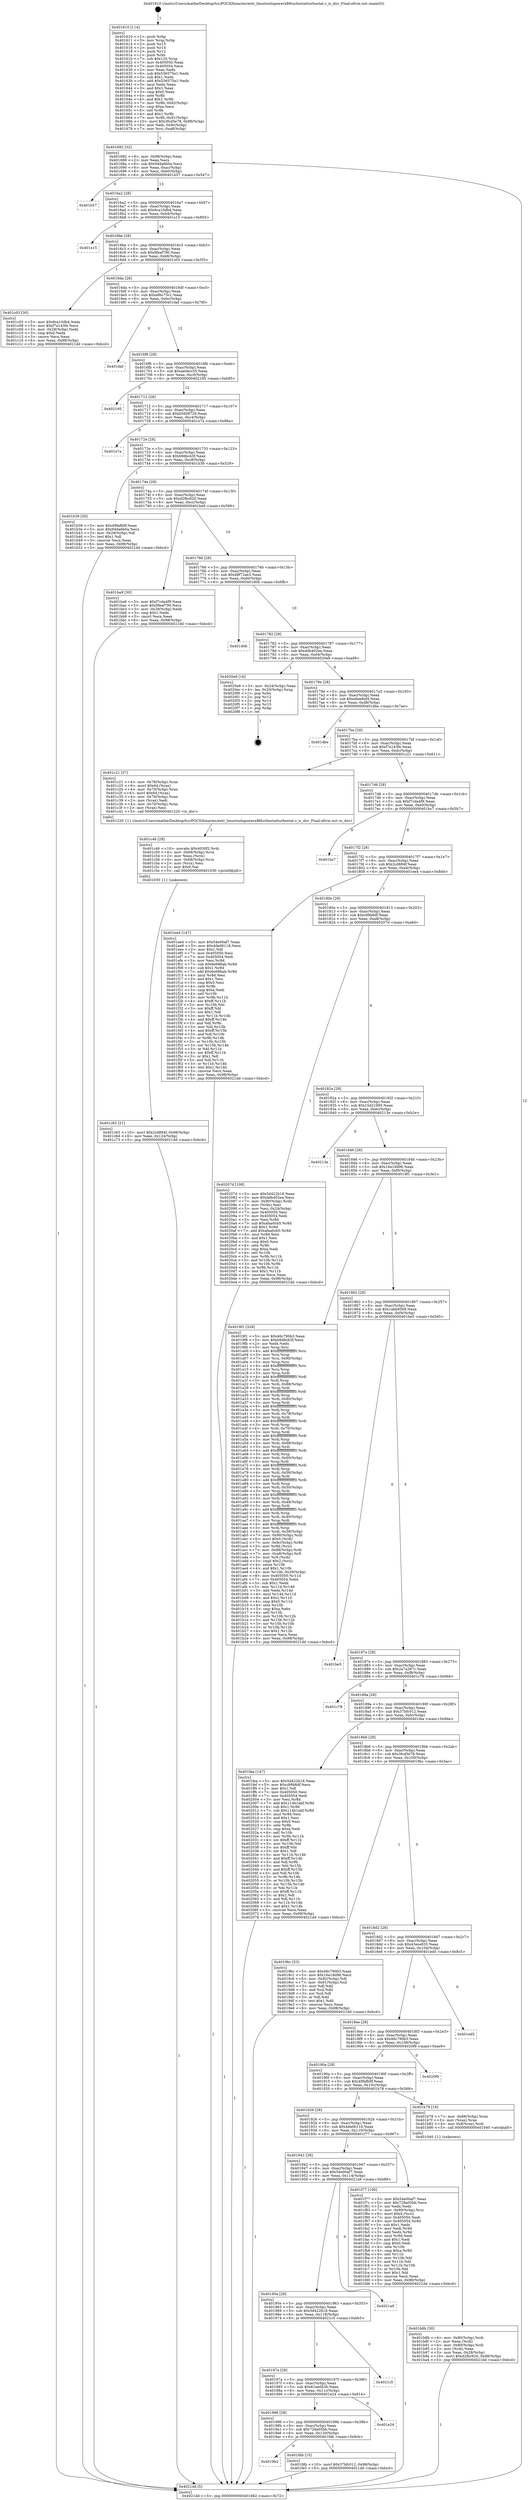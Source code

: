 digraph "0x401610" {
  label = "0x401610 (/mnt/c/Users/mathe/Desktop/tcc/POCII/binaries/extr_linuxtoolspowerx86turbostatturbostat.c_is_dnv_Final-ollvm.out::main(0))"
  labelloc = "t"
  node[shape=record]

  Entry [label="",width=0.3,height=0.3,shape=circle,fillcolor=black,style=filled]
  "0x401682" [label="{
     0x401682 [32]\l
     | [instrs]\l
     &nbsp;&nbsp;0x401682 \<+6\>: mov -0x98(%rbp),%eax\l
     &nbsp;&nbsp;0x401688 \<+2\>: mov %eax,%ecx\l
     &nbsp;&nbsp;0x40168a \<+6\>: sub $0x94da6b0a,%ecx\l
     &nbsp;&nbsp;0x401690 \<+6\>: mov %eax,-0xac(%rbp)\l
     &nbsp;&nbsp;0x401696 \<+6\>: mov %ecx,-0xb0(%rbp)\l
     &nbsp;&nbsp;0x40169c \<+6\>: je 0000000000401b57 \<main+0x547\>\l
  }"]
  "0x401b57" [label="{
     0x401b57\l
  }", style=dashed]
  "0x4016a2" [label="{
     0x4016a2 [28]\l
     | [instrs]\l
     &nbsp;&nbsp;0x4016a2 \<+5\>: jmp 00000000004016a7 \<main+0x97\>\l
     &nbsp;&nbsp;0x4016a7 \<+6\>: mov -0xac(%rbp),%eax\l
     &nbsp;&nbsp;0x4016ad \<+5\>: sub $0x9ca10db4,%eax\l
     &nbsp;&nbsp;0x4016b2 \<+6\>: mov %eax,-0xb4(%rbp)\l
     &nbsp;&nbsp;0x4016b8 \<+6\>: je 0000000000401e15 \<main+0x805\>\l
  }"]
  Exit [label="",width=0.3,height=0.3,shape=circle,fillcolor=black,style=filled,peripheries=2]
  "0x401e15" [label="{
     0x401e15\l
  }", style=dashed]
  "0x4016be" [label="{
     0x4016be [28]\l
     | [instrs]\l
     &nbsp;&nbsp;0x4016be \<+5\>: jmp 00000000004016c3 \<main+0xb3\>\l
     &nbsp;&nbsp;0x4016c3 \<+6\>: mov -0xac(%rbp),%eax\l
     &nbsp;&nbsp;0x4016c9 \<+5\>: sub $0x9feaf790,%eax\l
     &nbsp;&nbsp;0x4016ce \<+6\>: mov %eax,-0xb8(%rbp)\l
     &nbsp;&nbsp;0x4016d4 \<+6\>: je 0000000000401c03 \<main+0x5f3\>\l
  }"]
  "0x4019b2" [label="{
     0x4019b2\l
  }", style=dashed]
  "0x401c03" [label="{
     0x401c03 [30]\l
     | [instrs]\l
     &nbsp;&nbsp;0x401c03 \<+5\>: mov $0x9ca10db4,%eax\l
     &nbsp;&nbsp;0x401c08 \<+5\>: mov $0xf7a143fe,%ecx\l
     &nbsp;&nbsp;0x401c0d \<+3\>: mov -0x28(%rbp),%edx\l
     &nbsp;&nbsp;0x401c10 \<+3\>: cmp $0x0,%edx\l
     &nbsp;&nbsp;0x401c13 \<+3\>: cmove %ecx,%eax\l
     &nbsp;&nbsp;0x401c16 \<+6\>: mov %eax,-0x98(%rbp)\l
     &nbsp;&nbsp;0x401c1c \<+5\>: jmp 00000000004021dd \<main+0xbcd\>\l
  }"]
  "0x4016da" [label="{
     0x4016da [28]\l
     | [instrs]\l
     &nbsp;&nbsp;0x4016da \<+5\>: jmp 00000000004016df \<main+0xcf\>\l
     &nbsp;&nbsp;0x4016df \<+6\>: mov -0xac(%rbp),%eax\l
     &nbsp;&nbsp;0x4016e5 \<+5\>: sub $0xa9bc75c1,%eax\l
     &nbsp;&nbsp;0x4016ea \<+6\>: mov %eax,-0xbc(%rbp)\l
     &nbsp;&nbsp;0x4016f0 \<+6\>: je 0000000000401daf \<main+0x79f\>\l
  }"]
  "0x401fdb" [label="{
     0x401fdb [15]\l
     | [instrs]\l
     &nbsp;&nbsp;0x401fdb \<+10\>: movl $0x37bfc012,-0x98(%rbp)\l
     &nbsp;&nbsp;0x401fe5 \<+5\>: jmp 00000000004021dd \<main+0xbcd\>\l
  }"]
  "0x401daf" [label="{
     0x401daf\l
  }", style=dashed]
  "0x4016f6" [label="{
     0x4016f6 [28]\l
     | [instrs]\l
     &nbsp;&nbsp;0x4016f6 \<+5\>: jmp 00000000004016fb \<main+0xeb\>\l
     &nbsp;&nbsp;0x4016fb \<+6\>: mov -0xac(%rbp),%eax\l
     &nbsp;&nbsp;0x401701 \<+5\>: sub $0xae0ecc55,%eax\l
     &nbsp;&nbsp;0x401706 \<+6\>: mov %eax,-0xc0(%rbp)\l
     &nbsp;&nbsp;0x40170c \<+6\>: je 0000000000402195 \<main+0xb85\>\l
  }"]
  "0x401996" [label="{
     0x401996 [28]\l
     | [instrs]\l
     &nbsp;&nbsp;0x401996 \<+5\>: jmp 000000000040199b \<main+0x38b\>\l
     &nbsp;&nbsp;0x40199b \<+6\>: mov -0xac(%rbp),%eax\l
     &nbsp;&nbsp;0x4019a1 \<+5\>: sub $0x728a05bb,%eax\l
     &nbsp;&nbsp;0x4019a6 \<+6\>: mov %eax,-0x120(%rbp)\l
     &nbsp;&nbsp;0x4019ac \<+6\>: je 0000000000401fdb \<main+0x9cb\>\l
  }"]
  "0x402195" [label="{
     0x402195\l
  }", style=dashed]
  "0x401712" [label="{
     0x401712 [28]\l
     | [instrs]\l
     &nbsp;&nbsp;0x401712 \<+5\>: jmp 0000000000401717 \<main+0x107\>\l
     &nbsp;&nbsp;0x401717 \<+6\>: mov -0xac(%rbp),%eax\l
     &nbsp;&nbsp;0x40171d \<+5\>: sub $0xb5d08729,%eax\l
     &nbsp;&nbsp;0x401722 \<+6\>: mov %eax,-0xc4(%rbp)\l
     &nbsp;&nbsp;0x401728 \<+6\>: je 0000000000401e7a \<main+0x86a\>\l
  }"]
  "0x401e24" [label="{
     0x401e24\l
  }", style=dashed]
  "0x401e7a" [label="{
     0x401e7a\l
  }", style=dashed]
  "0x40172e" [label="{
     0x40172e [28]\l
     | [instrs]\l
     &nbsp;&nbsp;0x40172e \<+5\>: jmp 0000000000401733 \<main+0x123\>\l
     &nbsp;&nbsp;0x401733 \<+6\>: mov -0xac(%rbp),%eax\l
     &nbsp;&nbsp;0x401739 \<+5\>: sub $0xb9dbcb3f,%eax\l
     &nbsp;&nbsp;0x40173e \<+6\>: mov %eax,-0xc8(%rbp)\l
     &nbsp;&nbsp;0x401744 \<+6\>: je 0000000000401b39 \<main+0x529\>\l
  }"]
  "0x40197a" [label="{
     0x40197a [28]\l
     | [instrs]\l
     &nbsp;&nbsp;0x40197a \<+5\>: jmp 000000000040197f \<main+0x36f\>\l
     &nbsp;&nbsp;0x40197f \<+6\>: mov -0xac(%rbp),%eax\l
     &nbsp;&nbsp;0x401985 \<+5\>: sub $0x61ea0b3b,%eax\l
     &nbsp;&nbsp;0x40198a \<+6\>: mov %eax,-0x11c(%rbp)\l
     &nbsp;&nbsp;0x401990 \<+6\>: je 0000000000401e24 \<main+0x814\>\l
  }"]
  "0x401b39" [label="{
     0x401b39 [30]\l
     | [instrs]\l
     &nbsp;&nbsp;0x401b39 \<+5\>: mov $0x49fafb9f,%eax\l
     &nbsp;&nbsp;0x401b3e \<+5\>: mov $0x94da6b0a,%ecx\l
     &nbsp;&nbsp;0x401b43 \<+3\>: mov -0x29(%rbp),%dl\l
     &nbsp;&nbsp;0x401b46 \<+3\>: test $0x1,%dl\l
     &nbsp;&nbsp;0x401b49 \<+3\>: cmovne %ecx,%eax\l
     &nbsp;&nbsp;0x401b4c \<+6\>: mov %eax,-0x98(%rbp)\l
     &nbsp;&nbsp;0x401b52 \<+5\>: jmp 00000000004021dd \<main+0xbcd\>\l
  }"]
  "0x40174a" [label="{
     0x40174a [28]\l
     | [instrs]\l
     &nbsp;&nbsp;0x40174a \<+5\>: jmp 000000000040174f \<main+0x13f\>\l
     &nbsp;&nbsp;0x40174f \<+6\>: mov -0xac(%rbp),%eax\l
     &nbsp;&nbsp;0x401755 \<+5\>: sub $0xd2fbc620,%eax\l
     &nbsp;&nbsp;0x40175a \<+6\>: mov %eax,-0xcc(%rbp)\l
     &nbsp;&nbsp;0x401760 \<+6\>: je 0000000000401ba9 \<main+0x599\>\l
  }"]
  "0x4021c5" [label="{
     0x4021c5\l
  }", style=dashed]
  "0x401ba9" [label="{
     0x401ba9 [30]\l
     | [instrs]\l
     &nbsp;&nbsp;0x401ba9 \<+5\>: mov $0xf7cda4f9,%eax\l
     &nbsp;&nbsp;0x401bae \<+5\>: mov $0x9feaf790,%ecx\l
     &nbsp;&nbsp;0x401bb3 \<+3\>: mov -0x28(%rbp),%edx\l
     &nbsp;&nbsp;0x401bb6 \<+3\>: cmp $0x1,%edx\l
     &nbsp;&nbsp;0x401bb9 \<+3\>: cmovl %ecx,%eax\l
     &nbsp;&nbsp;0x401bbc \<+6\>: mov %eax,-0x98(%rbp)\l
     &nbsp;&nbsp;0x401bc2 \<+5\>: jmp 00000000004021dd \<main+0xbcd\>\l
  }"]
  "0x401766" [label="{
     0x401766 [28]\l
     | [instrs]\l
     &nbsp;&nbsp;0x401766 \<+5\>: jmp 000000000040176b \<main+0x15b\>\l
     &nbsp;&nbsp;0x40176b \<+6\>: mov -0xac(%rbp),%eax\l
     &nbsp;&nbsp;0x401771 \<+5\>: sub $0xd8f72ae3,%eax\l
     &nbsp;&nbsp;0x401776 \<+6\>: mov %eax,-0xd0(%rbp)\l
     &nbsp;&nbsp;0x40177c \<+6\>: je 0000000000401d0b \<main+0x6fb\>\l
  }"]
  "0x40195e" [label="{
     0x40195e [28]\l
     | [instrs]\l
     &nbsp;&nbsp;0x40195e \<+5\>: jmp 0000000000401963 \<main+0x353\>\l
     &nbsp;&nbsp;0x401963 \<+6\>: mov -0xac(%rbp),%eax\l
     &nbsp;&nbsp;0x401969 \<+5\>: sub $0x5d422b18,%eax\l
     &nbsp;&nbsp;0x40196e \<+6\>: mov %eax,-0x118(%rbp)\l
     &nbsp;&nbsp;0x401974 \<+6\>: je 00000000004021c5 \<main+0xbb5\>\l
  }"]
  "0x401d0b" [label="{
     0x401d0b\l
  }", style=dashed]
  "0x401782" [label="{
     0x401782 [28]\l
     | [instrs]\l
     &nbsp;&nbsp;0x401782 \<+5\>: jmp 0000000000401787 \<main+0x177\>\l
     &nbsp;&nbsp;0x401787 \<+6\>: mov -0xac(%rbp),%eax\l
     &nbsp;&nbsp;0x40178d \<+5\>: sub $0xddb402ea,%eax\l
     &nbsp;&nbsp;0x401792 \<+6\>: mov %eax,-0xd4(%rbp)\l
     &nbsp;&nbsp;0x401798 \<+6\>: je 00000000004020e9 \<main+0xad9\>\l
  }"]
  "0x4021a9" [label="{
     0x4021a9\l
  }", style=dashed]
  "0x4020e9" [label="{
     0x4020e9 [16]\l
     | [instrs]\l
     &nbsp;&nbsp;0x4020e9 \<+3\>: mov -0x24(%rbp),%eax\l
     &nbsp;&nbsp;0x4020ec \<+4\>: lea -0x20(%rbp),%rsp\l
     &nbsp;&nbsp;0x4020f0 \<+1\>: pop %rbx\l
     &nbsp;&nbsp;0x4020f1 \<+2\>: pop %r12\l
     &nbsp;&nbsp;0x4020f3 \<+2\>: pop %r14\l
     &nbsp;&nbsp;0x4020f5 \<+2\>: pop %r15\l
     &nbsp;&nbsp;0x4020f7 \<+1\>: pop %rbp\l
     &nbsp;&nbsp;0x4020f8 \<+1\>: ret\l
  }"]
  "0x40179e" [label="{
     0x40179e [28]\l
     | [instrs]\l
     &nbsp;&nbsp;0x40179e \<+5\>: jmp 00000000004017a3 \<main+0x193\>\l
     &nbsp;&nbsp;0x4017a3 \<+6\>: mov -0xac(%rbp),%eax\l
     &nbsp;&nbsp;0x4017a9 \<+5\>: sub $0xe6ee8af4,%eax\l
     &nbsp;&nbsp;0x4017ae \<+6\>: mov %eax,-0xd8(%rbp)\l
     &nbsp;&nbsp;0x4017b4 \<+6\>: je 0000000000401dbe \<main+0x7ae\>\l
  }"]
  "0x401942" [label="{
     0x401942 [28]\l
     | [instrs]\l
     &nbsp;&nbsp;0x401942 \<+5\>: jmp 0000000000401947 \<main+0x337\>\l
     &nbsp;&nbsp;0x401947 \<+6\>: mov -0xac(%rbp),%eax\l
     &nbsp;&nbsp;0x40194d \<+5\>: sub $0x54e00af7,%eax\l
     &nbsp;&nbsp;0x401952 \<+6\>: mov %eax,-0x114(%rbp)\l
     &nbsp;&nbsp;0x401958 \<+6\>: je 00000000004021a9 \<main+0xb99\>\l
  }"]
  "0x401dbe" [label="{
     0x401dbe\l
  }", style=dashed]
  "0x4017ba" [label="{
     0x4017ba [28]\l
     | [instrs]\l
     &nbsp;&nbsp;0x4017ba \<+5\>: jmp 00000000004017bf \<main+0x1af\>\l
     &nbsp;&nbsp;0x4017bf \<+6\>: mov -0xac(%rbp),%eax\l
     &nbsp;&nbsp;0x4017c5 \<+5\>: sub $0xf7a143fe,%eax\l
     &nbsp;&nbsp;0x4017ca \<+6\>: mov %eax,-0xdc(%rbp)\l
     &nbsp;&nbsp;0x4017d0 \<+6\>: je 0000000000401c21 \<main+0x611\>\l
  }"]
  "0x401f77" [label="{
     0x401f77 [100]\l
     | [instrs]\l
     &nbsp;&nbsp;0x401f77 \<+5\>: mov $0x54e00af7,%eax\l
     &nbsp;&nbsp;0x401f7c \<+5\>: mov $0x728a05bb,%ecx\l
     &nbsp;&nbsp;0x401f81 \<+2\>: xor %edx,%edx\l
     &nbsp;&nbsp;0x401f83 \<+7\>: mov -0x90(%rbp),%rsi\l
     &nbsp;&nbsp;0x401f8a \<+6\>: movl $0x0,(%rsi)\l
     &nbsp;&nbsp;0x401f90 \<+7\>: mov 0x405050,%edi\l
     &nbsp;&nbsp;0x401f97 \<+8\>: mov 0x405054,%r8d\l
     &nbsp;&nbsp;0x401f9f \<+3\>: sub $0x1,%edx\l
     &nbsp;&nbsp;0x401fa2 \<+3\>: mov %edi,%r9d\l
     &nbsp;&nbsp;0x401fa5 \<+3\>: add %edx,%r9d\l
     &nbsp;&nbsp;0x401fa8 \<+4\>: imul %r9d,%edi\l
     &nbsp;&nbsp;0x401fac \<+3\>: and $0x1,%edi\l
     &nbsp;&nbsp;0x401faf \<+3\>: cmp $0x0,%edi\l
     &nbsp;&nbsp;0x401fb2 \<+4\>: sete %r10b\l
     &nbsp;&nbsp;0x401fb6 \<+4\>: cmp $0xa,%r8d\l
     &nbsp;&nbsp;0x401fba \<+4\>: setl %r11b\l
     &nbsp;&nbsp;0x401fbe \<+3\>: mov %r10b,%bl\l
     &nbsp;&nbsp;0x401fc1 \<+3\>: and %r11b,%bl\l
     &nbsp;&nbsp;0x401fc4 \<+3\>: xor %r11b,%r10b\l
     &nbsp;&nbsp;0x401fc7 \<+3\>: or %r10b,%bl\l
     &nbsp;&nbsp;0x401fca \<+3\>: test $0x1,%bl\l
     &nbsp;&nbsp;0x401fcd \<+3\>: cmovne %ecx,%eax\l
     &nbsp;&nbsp;0x401fd0 \<+6\>: mov %eax,-0x98(%rbp)\l
     &nbsp;&nbsp;0x401fd6 \<+5\>: jmp 00000000004021dd \<main+0xbcd\>\l
  }"]
  "0x401c21" [label="{
     0x401c21 [37]\l
     | [instrs]\l
     &nbsp;&nbsp;0x401c21 \<+4\>: mov -0x78(%rbp),%rax\l
     &nbsp;&nbsp;0x401c25 \<+6\>: movl $0x64,(%rax)\l
     &nbsp;&nbsp;0x401c2b \<+4\>: mov -0x70(%rbp),%rax\l
     &nbsp;&nbsp;0x401c2f \<+6\>: movl $0x64,(%rax)\l
     &nbsp;&nbsp;0x401c35 \<+4\>: mov -0x78(%rbp),%rax\l
     &nbsp;&nbsp;0x401c39 \<+2\>: mov (%rax),%edi\l
     &nbsp;&nbsp;0x401c3b \<+4\>: mov -0x70(%rbp),%rax\l
     &nbsp;&nbsp;0x401c3f \<+2\>: mov (%rax),%esi\l
     &nbsp;&nbsp;0x401c41 \<+5\>: call 0000000000401220 \<is_dnv\>\l
     | [calls]\l
     &nbsp;&nbsp;0x401220 \{1\} (/mnt/c/Users/mathe/Desktop/tcc/POCII/binaries/extr_linuxtoolspowerx86turbostatturbostat.c_is_dnv_Final-ollvm.out::is_dnv)\l
  }"]
  "0x4017d6" [label="{
     0x4017d6 [28]\l
     | [instrs]\l
     &nbsp;&nbsp;0x4017d6 \<+5\>: jmp 00000000004017db \<main+0x1cb\>\l
     &nbsp;&nbsp;0x4017db \<+6\>: mov -0xac(%rbp),%eax\l
     &nbsp;&nbsp;0x4017e1 \<+5\>: sub $0xf7cda4f9,%eax\l
     &nbsp;&nbsp;0x4017e6 \<+6\>: mov %eax,-0xe0(%rbp)\l
     &nbsp;&nbsp;0x4017ec \<+6\>: je 0000000000401bc7 \<main+0x5b7\>\l
  }"]
  "0x401c63" [label="{
     0x401c63 [21]\l
     | [instrs]\l
     &nbsp;&nbsp;0x401c63 \<+10\>: movl $0x2cd884f,-0x98(%rbp)\l
     &nbsp;&nbsp;0x401c6d \<+6\>: mov %eax,-0x124(%rbp)\l
     &nbsp;&nbsp;0x401c73 \<+5\>: jmp 00000000004021dd \<main+0xbcd\>\l
  }"]
  "0x401bc7" [label="{
     0x401bc7\l
  }", style=dashed]
  "0x4017f2" [label="{
     0x4017f2 [28]\l
     | [instrs]\l
     &nbsp;&nbsp;0x4017f2 \<+5\>: jmp 00000000004017f7 \<main+0x1e7\>\l
     &nbsp;&nbsp;0x4017f7 \<+6\>: mov -0xac(%rbp),%eax\l
     &nbsp;&nbsp;0x4017fd \<+5\>: sub $0x2cd884f,%eax\l
     &nbsp;&nbsp;0x401802 \<+6\>: mov %eax,-0xe4(%rbp)\l
     &nbsp;&nbsp;0x401808 \<+6\>: je 0000000000401ee4 \<main+0x8d4\>\l
  }"]
  "0x401c46" [label="{
     0x401c46 [29]\l
     | [instrs]\l
     &nbsp;&nbsp;0x401c46 \<+10\>: movabs $0x4030f2,%rdi\l
     &nbsp;&nbsp;0x401c50 \<+4\>: mov -0x68(%rbp),%rcx\l
     &nbsp;&nbsp;0x401c54 \<+2\>: mov %eax,(%rcx)\l
     &nbsp;&nbsp;0x401c56 \<+4\>: mov -0x68(%rbp),%rcx\l
     &nbsp;&nbsp;0x401c5a \<+2\>: mov (%rcx),%esi\l
     &nbsp;&nbsp;0x401c5c \<+2\>: mov $0x0,%al\l
     &nbsp;&nbsp;0x401c5e \<+5\>: call 0000000000401030 \<printf@plt\>\l
     | [calls]\l
     &nbsp;&nbsp;0x401030 \{1\} (unknown)\l
  }"]
  "0x401ee4" [label="{
     0x401ee4 [147]\l
     | [instrs]\l
     &nbsp;&nbsp;0x401ee4 \<+5\>: mov $0x54e00af7,%eax\l
     &nbsp;&nbsp;0x401ee9 \<+5\>: mov $0x4da06118,%ecx\l
     &nbsp;&nbsp;0x401eee \<+2\>: mov $0x1,%dl\l
     &nbsp;&nbsp;0x401ef0 \<+7\>: mov 0x405050,%esi\l
     &nbsp;&nbsp;0x401ef7 \<+7\>: mov 0x405054,%edi\l
     &nbsp;&nbsp;0x401efe \<+3\>: mov %esi,%r8d\l
     &nbsp;&nbsp;0x401f01 \<+7\>: sub $0x6e686ab,%r8d\l
     &nbsp;&nbsp;0x401f08 \<+4\>: sub $0x1,%r8d\l
     &nbsp;&nbsp;0x401f0c \<+7\>: add $0x6e686ab,%r8d\l
     &nbsp;&nbsp;0x401f13 \<+4\>: imul %r8d,%esi\l
     &nbsp;&nbsp;0x401f17 \<+3\>: and $0x1,%esi\l
     &nbsp;&nbsp;0x401f1a \<+3\>: cmp $0x0,%esi\l
     &nbsp;&nbsp;0x401f1d \<+4\>: sete %r9b\l
     &nbsp;&nbsp;0x401f21 \<+3\>: cmp $0xa,%edi\l
     &nbsp;&nbsp;0x401f24 \<+4\>: setl %r10b\l
     &nbsp;&nbsp;0x401f28 \<+3\>: mov %r9b,%r11b\l
     &nbsp;&nbsp;0x401f2b \<+4\>: xor $0xff,%r11b\l
     &nbsp;&nbsp;0x401f2f \<+3\>: mov %r10b,%bl\l
     &nbsp;&nbsp;0x401f32 \<+3\>: xor $0xff,%bl\l
     &nbsp;&nbsp;0x401f35 \<+3\>: xor $0x1,%dl\l
     &nbsp;&nbsp;0x401f38 \<+3\>: mov %r11b,%r14b\l
     &nbsp;&nbsp;0x401f3b \<+4\>: and $0xff,%r14b\l
     &nbsp;&nbsp;0x401f3f \<+3\>: and %dl,%r9b\l
     &nbsp;&nbsp;0x401f42 \<+3\>: mov %bl,%r15b\l
     &nbsp;&nbsp;0x401f45 \<+4\>: and $0xff,%r15b\l
     &nbsp;&nbsp;0x401f49 \<+3\>: and %dl,%r10b\l
     &nbsp;&nbsp;0x401f4c \<+3\>: or %r9b,%r14b\l
     &nbsp;&nbsp;0x401f4f \<+3\>: or %r10b,%r15b\l
     &nbsp;&nbsp;0x401f52 \<+3\>: xor %r15b,%r14b\l
     &nbsp;&nbsp;0x401f55 \<+3\>: or %bl,%r11b\l
     &nbsp;&nbsp;0x401f58 \<+4\>: xor $0xff,%r11b\l
     &nbsp;&nbsp;0x401f5c \<+3\>: or $0x1,%dl\l
     &nbsp;&nbsp;0x401f5f \<+3\>: and %dl,%r11b\l
     &nbsp;&nbsp;0x401f62 \<+3\>: or %r11b,%r14b\l
     &nbsp;&nbsp;0x401f65 \<+4\>: test $0x1,%r14b\l
     &nbsp;&nbsp;0x401f69 \<+3\>: cmovne %ecx,%eax\l
     &nbsp;&nbsp;0x401f6c \<+6\>: mov %eax,-0x98(%rbp)\l
     &nbsp;&nbsp;0x401f72 \<+5\>: jmp 00000000004021dd \<main+0xbcd\>\l
  }"]
  "0x40180e" [label="{
     0x40180e [28]\l
     | [instrs]\l
     &nbsp;&nbsp;0x40180e \<+5\>: jmp 0000000000401813 \<main+0x203\>\l
     &nbsp;&nbsp;0x401813 \<+6\>: mov -0xac(%rbp),%eax\l
     &nbsp;&nbsp;0x401819 \<+5\>: sub $0xc99b8df,%eax\l
     &nbsp;&nbsp;0x40181e \<+6\>: mov %eax,-0xe8(%rbp)\l
     &nbsp;&nbsp;0x401824 \<+6\>: je 000000000040207d \<main+0xa6d\>\l
  }"]
  "0x401b8b" [label="{
     0x401b8b [30]\l
     | [instrs]\l
     &nbsp;&nbsp;0x401b8b \<+4\>: mov -0x80(%rbp),%rdi\l
     &nbsp;&nbsp;0x401b8f \<+2\>: mov %eax,(%rdi)\l
     &nbsp;&nbsp;0x401b91 \<+4\>: mov -0x80(%rbp),%rdi\l
     &nbsp;&nbsp;0x401b95 \<+2\>: mov (%rdi),%eax\l
     &nbsp;&nbsp;0x401b97 \<+3\>: mov %eax,-0x28(%rbp)\l
     &nbsp;&nbsp;0x401b9a \<+10\>: movl $0xd2fbc620,-0x98(%rbp)\l
     &nbsp;&nbsp;0x401ba4 \<+5\>: jmp 00000000004021dd \<main+0xbcd\>\l
  }"]
  "0x40207d" [label="{
     0x40207d [108]\l
     | [instrs]\l
     &nbsp;&nbsp;0x40207d \<+5\>: mov $0x5d422b18,%eax\l
     &nbsp;&nbsp;0x402082 \<+5\>: mov $0xddb402ea,%ecx\l
     &nbsp;&nbsp;0x402087 \<+7\>: mov -0x90(%rbp),%rdx\l
     &nbsp;&nbsp;0x40208e \<+2\>: mov (%rdx),%esi\l
     &nbsp;&nbsp;0x402090 \<+3\>: mov %esi,-0x24(%rbp)\l
     &nbsp;&nbsp;0x402093 \<+7\>: mov 0x405050,%esi\l
     &nbsp;&nbsp;0x40209a \<+7\>: mov 0x405054,%edi\l
     &nbsp;&nbsp;0x4020a1 \<+3\>: mov %esi,%r8d\l
     &nbsp;&nbsp;0x4020a4 \<+7\>: sub $0xafaa0cb5,%r8d\l
     &nbsp;&nbsp;0x4020ab \<+4\>: sub $0x1,%r8d\l
     &nbsp;&nbsp;0x4020af \<+7\>: add $0xafaa0cb5,%r8d\l
     &nbsp;&nbsp;0x4020b6 \<+4\>: imul %r8d,%esi\l
     &nbsp;&nbsp;0x4020ba \<+3\>: and $0x1,%esi\l
     &nbsp;&nbsp;0x4020bd \<+3\>: cmp $0x0,%esi\l
     &nbsp;&nbsp;0x4020c0 \<+4\>: sete %r9b\l
     &nbsp;&nbsp;0x4020c4 \<+3\>: cmp $0xa,%edi\l
     &nbsp;&nbsp;0x4020c7 \<+4\>: setl %r10b\l
     &nbsp;&nbsp;0x4020cb \<+3\>: mov %r9b,%r11b\l
     &nbsp;&nbsp;0x4020ce \<+3\>: and %r10b,%r11b\l
     &nbsp;&nbsp;0x4020d1 \<+3\>: xor %r10b,%r9b\l
     &nbsp;&nbsp;0x4020d4 \<+3\>: or %r9b,%r11b\l
     &nbsp;&nbsp;0x4020d7 \<+4\>: test $0x1,%r11b\l
     &nbsp;&nbsp;0x4020db \<+3\>: cmovne %ecx,%eax\l
     &nbsp;&nbsp;0x4020de \<+6\>: mov %eax,-0x98(%rbp)\l
     &nbsp;&nbsp;0x4020e4 \<+5\>: jmp 00000000004021dd \<main+0xbcd\>\l
  }"]
  "0x40182a" [label="{
     0x40182a [28]\l
     | [instrs]\l
     &nbsp;&nbsp;0x40182a \<+5\>: jmp 000000000040182f \<main+0x21f\>\l
     &nbsp;&nbsp;0x40182f \<+6\>: mov -0xac(%rbp),%eax\l
     &nbsp;&nbsp;0x401835 \<+5\>: sub $0x15d21995,%eax\l
     &nbsp;&nbsp;0x40183a \<+6\>: mov %eax,-0xec(%rbp)\l
     &nbsp;&nbsp;0x401840 \<+6\>: je 000000000040213e \<main+0xb2e\>\l
  }"]
  "0x401926" [label="{
     0x401926 [28]\l
     | [instrs]\l
     &nbsp;&nbsp;0x401926 \<+5\>: jmp 000000000040192b \<main+0x31b\>\l
     &nbsp;&nbsp;0x40192b \<+6\>: mov -0xac(%rbp),%eax\l
     &nbsp;&nbsp;0x401931 \<+5\>: sub $0x4da06118,%eax\l
     &nbsp;&nbsp;0x401936 \<+6\>: mov %eax,-0x110(%rbp)\l
     &nbsp;&nbsp;0x40193c \<+6\>: je 0000000000401f77 \<main+0x967\>\l
  }"]
  "0x40213e" [label="{
     0x40213e\l
  }", style=dashed]
  "0x401846" [label="{
     0x401846 [28]\l
     | [instrs]\l
     &nbsp;&nbsp;0x401846 \<+5\>: jmp 000000000040184b \<main+0x23b\>\l
     &nbsp;&nbsp;0x40184b \<+6\>: mov -0xac(%rbp),%eax\l
     &nbsp;&nbsp;0x401851 \<+5\>: sub $0x16a18d96,%eax\l
     &nbsp;&nbsp;0x401856 \<+6\>: mov %eax,-0xf0(%rbp)\l
     &nbsp;&nbsp;0x40185c \<+6\>: je 00000000004019f1 \<main+0x3e1\>\l
  }"]
  "0x401b78" [label="{
     0x401b78 [19]\l
     | [instrs]\l
     &nbsp;&nbsp;0x401b78 \<+7\>: mov -0x88(%rbp),%rax\l
     &nbsp;&nbsp;0x401b7f \<+3\>: mov (%rax),%rax\l
     &nbsp;&nbsp;0x401b82 \<+4\>: mov 0x8(%rax),%rdi\l
     &nbsp;&nbsp;0x401b86 \<+5\>: call 0000000000401040 \<atoi@plt\>\l
     | [calls]\l
     &nbsp;&nbsp;0x401040 \{1\} (unknown)\l
  }"]
  "0x4019f1" [label="{
     0x4019f1 [328]\l
     | [instrs]\l
     &nbsp;&nbsp;0x4019f1 \<+5\>: mov $0x46c790b3,%eax\l
     &nbsp;&nbsp;0x4019f6 \<+5\>: mov $0xb9dbcb3f,%ecx\l
     &nbsp;&nbsp;0x4019fb \<+2\>: xor %edx,%edx\l
     &nbsp;&nbsp;0x4019fd \<+3\>: mov %rsp,%rsi\l
     &nbsp;&nbsp;0x401a00 \<+4\>: add $0xfffffffffffffff0,%rsi\l
     &nbsp;&nbsp;0x401a04 \<+3\>: mov %rsi,%rsp\l
     &nbsp;&nbsp;0x401a07 \<+7\>: mov %rsi,-0x90(%rbp)\l
     &nbsp;&nbsp;0x401a0e \<+3\>: mov %rsp,%rsi\l
     &nbsp;&nbsp;0x401a11 \<+4\>: add $0xfffffffffffffff0,%rsi\l
     &nbsp;&nbsp;0x401a15 \<+3\>: mov %rsi,%rsp\l
     &nbsp;&nbsp;0x401a18 \<+3\>: mov %rsp,%rdi\l
     &nbsp;&nbsp;0x401a1b \<+4\>: add $0xfffffffffffffff0,%rdi\l
     &nbsp;&nbsp;0x401a1f \<+3\>: mov %rdi,%rsp\l
     &nbsp;&nbsp;0x401a22 \<+7\>: mov %rdi,-0x88(%rbp)\l
     &nbsp;&nbsp;0x401a29 \<+3\>: mov %rsp,%rdi\l
     &nbsp;&nbsp;0x401a2c \<+4\>: add $0xfffffffffffffff0,%rdi\l
     &nbsp;&nbsp;0x401a30 \<+3\>: mov %rdi,%rsp\l
     &nbsp;&nbsp;0x401a33 \<+4\>: mov %rdi,-0x80(%rbp)\l
     &nbsp;&nbsp;0x401a37 \<+3\>: mov %rsp,%rdi\l
     &nbsp;&nbsp;0x401a3a \<+4\>: add $0xfffffffffffffff0,%rdi\l
     &nbsp;&nbsp;0x401a3e \<+3\>: mov %rdi,%rsp\l
     &nbsp;&nbsp;0x401a41 \<+4\>: mov %rdi,-0x78(%rbp)\l
     &nbsp;&nbsp;0x401a45 \<+3\>: mov %rsp,%rdi\l
     &nbsp;&nbsp;0x401a48 \<+4\>: add $0xfffffffffffffff0,%rdi\l
     &nbsp;&nbsp;0x401a4c \<+3\>: mov %rdi,%rsp\l
     &nbsp;&nbsp;0x401a4f \<+4\>: mov %rdi,-0x70(%rbp)\l
     &nbsp;&nbsp;0x401a53 \<+3\>: mov %rsp,%rdi\l
     &nbsp;&nbsp;0x401a56 \<+4\>: add $0xfffffffffffffff0,%rdi\l
     &nbsp;&nbsp;0x401a5a \<+3\>: mov %rdi,%rsp\l
     &nbsp;&nbsp;0x401a5d \<+4\>: mov %rdi,-0x68(%rbp)\l
     &nbsp;&nbsp;0x401a61 \<+3\>: mov %rsp,%rdi\l
     &nbsp;&nbsp;0x401a64 \<+4\>: add $0xfffffffffffffff0,%rdi\l
     &nbsp;&nbsp;0x401a68 \<+3\>: mov %rdi,%rsp\l
     &nbsp;&nbsp;0x401a6b \<+4\>: mov %rdi,-0x60(%rbp)\l
     &nbsp;&nbsp;0x401a6f \<+3\>: mov %rsp,%rdi\l
     &nbsp;&nbsp;0x401a72 \<+4\>: add $0xfffffffffffffff0,%rdi\l
     &nbsp;&nbsp;0x401a76 \<+3\>: mov %rdi,%rsp\l
     &nbsp;&nbsp;0x401a79 \<+4\>: mov %rdi,-0x58(%rbp)\l
     &nbsp;&nbsp;0x401a7d \<+3\>: mov %rsp,%rdi\l
     &nbsp;&nbsp;0x401a80 \<+4\>: add $0xfffffffffffffff0,%rdi\l
     &nbsp;&nbsp;0x401a84 \<+3\>: mov %rdi,%rsp\l
     &nbsp;&nbsp;0x401a87 \<+4\>: mov %rdi,-0x50(%rbp)\l
     &nbsp;&nbsp;0x401a8b \<+3\>: mov %rsp,%rdi\l
     &nbsp;&nbsp;0x401a8e \<+4\>: add $0xfffffffffffffff0,%rdi\l
     &nbsp;&nbsp;0x401a92 \<+3\>: mov %rdi,%rsp\l
     &nbsp;&nbsp;0x401a95 \<+4\>: mov %rdi,-0x48(%rbp)\l
     &nbsp;&nbsp;0x401a99 \<+3\>: mov %rsp,%rdi\l
     &nbsp;&nbsp;0x401a9c \<+4\>: add $0xfffffffffffffff0,%rdi\l
     &nbsp;&nbsp;0x401aa0 \<+3\>: mov %rdi,%rsp\l
     &nbsp;&nbsp;0x401aa3 \<+4\>: mov %rdi,-0x40(%rbp)\l
     &nbsp;&nbsp;0x401aa7 \<+3\>: mov %rsp,%rdi\l
     &nbsp;&nbsp;0x401aaa \<+4\>: add $0xfffffffffffffff0,%rdi\l
     &nbsp;&nbsp;0x401aae \<+3\>: mov %rdi,%rsp\l
     &nbsp;&nbsp;0x401ab1 \<+4\>: mov %rdi,-0x38(%rbp)\l
     &nbsp;&nbsp;0x401ab5 \<+7\>: mov -0x90(%rbp),%rdi\l
     &nbsp;&nbsp;0x401abc \<+6\>: movl $0x0,(%rdi)\l
     &nbsp;&nbsp;0x401ac2 \<+7\>: mov -0x9c(%rbp),%r8d\l
     &nbsp;&nbsp;0x401ac9 \<+3\>: mov %r8d,(%rsi)\l
     &nbsp;&nbsp;0x401acc \<+7\>: mov -0x88(%rbp),%rdi\l
     &nbsp;&nbsp;0x401ad3 \<+7\>: mov -0xa8(%rbp),%r9\l
     &nbsp;&nbsp;0x401ada \<+3\>: mov %r9,(%rdi)\l
     &nbsp;&nbsp;0x401add \<+3\>: cmpl $0x2,(%rsi)\l
     &nbsp;&nbsp;0x401ae0 \<+4\>: setne %r10b\l
     &nbsp;&nbsp;0x401ae4 \<+4\>: and $0x1,%r10b\l
     &nbsp;&nbsp;0x401ae8 \<+4\>: mov %r10b,-0x29(%rbp)\l
     &nbsp;&nbsp;0x401aec \<+8\>: mov 0x405050,%r11d\l
     &nbsp;&nbsp;0x401af4 \<+7\>: mov 0x405054,%ebx\l
     &nbsp;&nbsp;0x401afb \<+3\>: sub $0x1,%edx\l
     &nbsp;&nbsp;0x401afe \<+3\>: mov %r11d,%r14d\l
     &nbsp;&nbsp;0x401b01 \<+3\>: add %edx,%r14d\l
     &nbsp;&nbsp;0x401b04 \<+4\>: imul %r14d,%r11d\l
     &nbsp;&nbsp;0x401b08 \<+4\>: and $0x1,%r11d\l
     &nbsp;&nbsp;0x401b0c \<+4\>: cmp $0x0,%r11d\l
     &nbsp;&nbsp;0x401b10 \<+4\>: sete %r10b\l
     &nbsp;&nbsp;0x401b14 \<+3\>: cmp $0xa,%ebx\l
     &nbsp;&nbsp;0x401b17 \<+4\>: setl %r15b\l
     &nbsp;&nbsp;0x401b1b \<+3\>: mov %r10b,%r12b\l
     &nbsp;&nbsp;0x401b1e \<+3\>: and %r15b,%r12b\l
     &nbsp;&nbsp;0x401b21 \<+3\>: xor %r15b,%r10b\l
     &nbsp;&nbsp;0x401b24 \<+3\>: or %r10b,%r12b\l
     &nbsp;&nbsp;0x401b27 \<+4\>: test $0x1,%r12b\l
     &nbsp;&nbsp;0x401b2b \<+3\>: cmovne %ecx,%eax\l
     &nbsp;&nbsp;0x401b2e \<+6\>: mov %eax,-0x98(%rbp)\l
     &nbsp;&nbsp;0x401b34 \<+5\>: jmp 00000000004021dd \<main+0xbcd\>\l
  }"]
  "0x401862" [label="{
     0x401862 [28]\l
     | [instrs]\l
     &nbsp;&nbsp;0x401862 \<+5\>: jmp 0000000000401867 \<main+0x257\>\l
     &nbsp;&nbsp;0x401867 \<+6\>: mov -0xac(%rbp),%eax\l
     &nbsp;&nbsp;0x40186d \<+5\>: sub $0x1abb9569,%eax\l
     &nbsp;&nbsp;0x401872 \<+6\>: mov %eax,-0xf4(%rbp)\l
     &nbsp;&nbsp;0x401878 \<+6\>: je 0000000000401be5 \<main+0x5d5\>\l
  }"]
  "0x40190a" [label="{
     0x40190a [28]\l
     | [instrs]\l
     &nbsp;&nbsp;0x40190a \<+5\>: jmp 000000000040190f \<main+0x2ff\>\l
     &nbsp;&nbsp;0x40190f \<+6\>: mov -0xac(%rbp),%eax\l
     &nbsp;&nbsp;0x401915 \<+5\>: sub $0x49fafb9f,%eax\l
     &nbsp;&nbsp;0x40191a \<+6\>: mov %eax,-0x10c(%rbp)\l
     &nbsp;&nbsp;0x401920 \<+6\>: je 0000000000401b78 \<main+0x568\>\l
  }"]
  "0x401be5" [label="{
     0x401be5\l
  }", style=dashed]
  "0x40187e" [label="{
     0x40187e [28]\l
     | [instrs]\l
     &nbsp;&nbsp;0x40187e \<+5\>: jmp 0000000000401883 \<main+0x273\>\l
     &nbsp;&nbsp;0x401883 \<+6\>: mov -0xac(%rbp),%eax\l
     &nbsp;&nbsp;0x401889 \<+5\>: sub $0x2a7a267c,%eax\l
     &nbsp;&nbsp;0x40188e \<+6\>: mov %eax,-0xf8(%rbp)\l
     &nbsp;&nbsp;0x401894 \<+6\>: je 0000000000401c78 \<main+0x668\>\l
  }"]
  "0x4020f9" [label="{
     0x4020f9\l
  }", style=dashed]
  "0x401c78" [label="{
     0x401c78\l
  }", style=dashed]
  "0x40189a" [label="{
     0x40189a [28]\l
     | [instrs]\l
     &nbsp;&nbsp;0x40189a \<+5\>: jmp 000000000040189f \<main+0x28f\>\l
     &nbsp;&nbsp;0x40189f \<+6\>: mov -0xac(%rbp),%eax\l
     &nbsp;&nbsp;0x4018a5 \<+5\>: sub $0x37bfc012,%eax\l
     &nbsp;&nbsp;0x4018aa \<+6\>: mov %eax,-0xfc(%rbp)\l
     &nbsp;&nbsp;0x4018b0 \<+6\>: je 0000000000401fea \<main+0x9da\>\l
  }"]
  "0x4018ee" [label="{
     0x4018ee [28]\l
     | [instrs]\l
     &nbsp;&nbsp;0x4018ee \<+5\>: jmp 00000000004018f3 \<main+0x2e3\>\l
     &nbsp;&nbsp;0x4018f3 \<+6\>: mov -0xac(%rbp),%eax\l
     &nbsp;&nbsp;0x4018f9 \<+5\>: sub $0x46c790b3,%eax\l
     &nbsp;&nbsp;0x4018fe \<+6\>: mov %eax,-0x108(%rbp)\l
     &nbsp;&nbsp;0x401904 \<+6\>: je 00000000004020f9 \<main+0xae9\>\l
  }"]
  "0x401fea" [label="{
     0x401fea [147]\l
     | [instrs]\l
     &nbsp;&nbsp;0x401fea \<+5\>: mov $0x5d422b18,%eax\l
     &nbsp;&nbsp;0x401fef \<+5\>: mov $0xc99b8df,%ecx\l
     &nbsp;&nbsp;0x401ff4 \<+2\>: mov $0x1,%dl\l
     &nbsp;&nbsp;0x401ff6 \<+7\>: mov 0x405050,%esi\l
     &nbsp;&nbsp;0x401ffd \<+7\>: mov 0x405054,%edi\l
     &nbsp;&nbsp;0x402004 \<+3\>: mov %esi,%r8d\l
     &nbsp;&nbsp;0x402007 \<+7\>: add $0x114b1abf,%r8d\l
     &nbsp;&nbsp;0x40200e \<+4\>: sub $0x1,%r8d\l
     &nbsp;&nbsp;0x402012 \<+7\>: sub $0x114b1abf,%r8d\l
     &nbsp;&nbsp;0x402019 \<+4\>: imul %r8d,%esi\l
     &nbsp;&nbsp;0x40201d \<+3\>: and $0x1,%esi\l
     &nbsp;&nbsp;0x402020 \<+3\>: cmp $0x0,%esi\l
     &nbsp;&nbsp;0x402023 \<+4\>: sete %r9b\l
     &nbsp;&nbsp;0x402027 \<+3\>: cmp $0xa,%edi\l
     &nbsp;&nbsp;0x40202a \<+4\>: setl %r10b\l
     &nbsp;&nbsp;0x40202e \<+3\>: mov %r9b,%r11b\l
     &nbsp;&nbsp;0x402031 \<+4\>: xor $0xff,%r11b\l
     &nbsp;&nbsp;0x402035 \<+3\>: mov %r10b,%bl\l
     &nbsp;&nbsp;0x402038 \<+3\>: xor $0xff,%bl\l
     &nbsp;&nbsp;0x40203b \<+3\>: xor $0x1,%dl\l
     &nbsp;&nbsp;0x40203e \<+3\>: mov %r11b,%r14b\l
     &nbsp;&nbsp;0x402041 \<+4\>: and $0xff,%r14b\l
     &nbsp;&nbsp;0x402045 \<+3\>: and %dl,%r9b\l
     &nbsp;&nbsp;0x402048 \<+3\>: mov %bl,%r15b\l
     &nbsp;&nbsp;0x40204b \<+4\>: and $0xff,%r15b\l
     &nbsp;&nbsp;0x40204f \<+3\>: and %dl,%r10b\l
     &nbsp;&nbsp;0x402052 \<+3\>: or %r9b,%r14b\l
     &nbsp;&nbsp;0x402055 \<+3\>: or %r10b,%r15b\l
     &nbsp;&nbsp;0x402058 \<+3\>: xor %r15b,%r14b\l
     &nbsp;&nbsp;0x40205b \<+3\>: or %bl,%r11b\l
     &nbsp;&nbsp;0x40205e \<+4\>: xor $0xff,%r11b\l
     &nbsp;&nbsp;0x402062 \<+3\>: or $0x1,%dl\l
     &nbsp;&nbsp;0x402065 \<+3\>: and %dl,%r11b\l
     &nbsp;&nbsp;0x402068 \<+3\>: or %r11b,%r14b\l
     &nbsp;&nbsp;0x40206b \<+4\>: test $0x1,%r14b\l
     &nbsp;&nbsp;0x40206f \<+3\>: cmovne %ecx,%eax\l
     &nbsp;&nbsp;0x402072 \<+6\>: mov %eax,-0x98(%rbp)\l
     &nbsp;&nbsp;0x402078 \<+5\>: jmp 00000000004021dd \<main+0xbcd\>\l
  }"]
  "0x4018b6" [label="{
     0x4018b6 [28]\l
     | [instrs]\l
     &nbsp;&nbsp;0x4018b6 \<+5\>: jmp 00000000004018bb \<main+0x2ab\>\l
     &nbsp;&nbsp;0x4018bb \<+6\>: mov -0xac(%rbp),%eax\l
     &nbsp;&nbsp;0x4018c1 \<+5\>: sub $0x3fcd5e78,%eax\l
     &nbsp;&nbsp;0x4018c6 \<+6\>: mov %eax,-0x100(%rbp)\l
     &nbsp;&nbsp;0x4018cc \<+6\>: je 00000000004019bc \<main+0x3ac\>\l
  }"]
  "0x401ed5" [label="{
     0x401ed5\l
  }", style=dashed]
  "0x4019bc" [label="{
     0x4019bc [53]\l
     | [instrs]\l
     &nbsp;&nbsp;0x4019bc \<+5\>: mov $0x46c790b3,%eax\l
     &nbsp;&nbsp;0x4019c1 \<+5\>: mov $0x16a18d96,%ecx\l
     &nbsp;&nbsp;0x4019c6 \<+6\>: mov -0x92(%rbp),%dl\l
     &nbsp;&nbsp;0x4019cc \<+7\>: mov -0x91(%rbp),%sil\l
     &nbsp;&nbsp;0x4019d3 \<+3\>: mov %dl,%dil\l
     &nbsp;&nbsp;0x4019d6 \<+3\>: and %sil,%dil\l
     &nbsp;&nbsp;0x4019d9 \<+3\>: xor %sil,%dl\l
     &nbsp;&nbsp;0x4019dc \<+3\>: or %dl,%dil\l
     &nbsp;&nbsp;0x4019df \<+4\>: test $0x1,%dil\l
     &nbsp;&nbsp;0x4019e3 \<+3\>: cmovne %ecx,%eax\l
     &nbsp;&nbsp;0x4019e6 \<+6\>: mov %eax,-0x98(%rbp)\l
     &nbsp;&nbsp;0x4019ec \<+5\>: jmp 00000000004021dd \<main+0xbcd\>\l
  }"]
  "0x4018d2" [label="{
     0x4018d2 [28]\l
     | [instrs]\l
     &nbsp;&nbsp;0x4018d2 \<+5\>: jmp 00000000004018d7 \<main+0x2c7\>\l
     &nbsp;&nbsp;0x4018d7 \<+6\>: mov -0xac(%rbp),%eax\l
     &nbsp;&nbsp;0x4018dd \<+5\>: sub $0x43ece835,%eax\l
     &nbsp;&nbsp;0x4018e2 \<+6\>: mov %eax,-0x104(%rbp)\l
     &nbsp;&nbsp;0x4018e8 \<+6\>: je 0000000000401ed5 \<main+0x8c5\>\l
  }"]
  "0x4021dd" [label="{
     0x4021dd [5]\l
     | [instrs]\l
     &nbsp;&nbsp;0x4021dd \<+5\>: jmp 0000000000401682 \<main+0x72\>\l
  }"]
  "0x401610" [label="{
     0x401610 [114]\l
     | [instrs]\l
     &nbsp;&nbsp;0x401610 \<+1\>: push %rbp\l
     &nbsp;&nbsp;0x401611 \<+3\>: mov %rsp,%rbp\l
     &nbsp;&nbsp;0x401614 \<+2\>: push %r15\l
     &nbsp;&nbsp;0x401616 \<+2\>: push %r14\l
     &nbsp;&nbsp;0x401618 \<+2\>: push %r12\l
     &nbsp;&nbsp;0x40161a \<+1\>: push %rbx\l
     &nbsp;&nbsp;0x40161b \<+7\>: sub $0x120,%rsp\l
     &nbsp;&nbsp;0x401622 \<+7\>: mov 0x405050,%eax\l
     &nbsp;&nbsp;0x401629 \<+7\>: mov 0x405054,%ecx\l
     &nbsp;&nbsp;0x401630 \<+2\>: mov %eax,%edx\l
     &nbsp;&nbsp;0x401632 \<+6\>: sub $0x536575e1,%edx\l
     &nbsp;&nbsp;0x401638 \<+3\>: sub $0x1,%edx\l
     &nbsp;&nbsp;0x40163b \<+6\>: add $0x536575e1,%edx\l
     &nbsp;&nbsp;0x401641 \<+3\>: imul %edx,%eax\l
     &nbsp;&nbsp;0x401644 \<+3\>: and $0x1,%eax\l
     &nbsp;&nbsp;0x401647 \<+3\>: cmp $0x0,%eax\l
     &nbsp;&nbsp;0x40164a \<+4\>: sete %r8b\l
     &nbsp;&nbsp;0x40164e \<+4\>: and $0x1,%r8b\l
     &nbsp;&nbsp;0x401652 \<+7\>: mov %r8b,-0x92(%rbp)\l
     &nbsp;&nbsp;0x401659 \<+3\>: cmp $0xa,%ecx\l
     &nbsp;&nbsp;0x40165c \<+4\>: setl %r8b\l
     &nbsp;&nbsp;0x401660 \<+4\>: and $0x1,%r8b\l
     &nbsp;&nbsp;0x401664 \<+7\>: mov %r8b,-0x91(%rbp)\l
     &nbsp;&nbsp;0x40166b \<+10\>: movl $0x3fcd5e78,-0x98(%rbp)\l
     &nbsp;&nbsp;0x401675 \<+6\>: mov %edi,-0x9c(%rbp)\l
     &nbsp;&nbsp;0x40167b \<+7\>: mov %rsi,-0xa8(%rbp)\l
  }"]
  Entry -> "0x401610" [label=" 1"]
  "0x401682" -> "0x401b57" [label=" 0"]
  "0x401682" -> "0x4016a2" [label=" 13"]
  "0x4020e9" -> Exit [label=" 1"]
  "0x4016a2" -> "0x401e15" [label=" 0"]
  "0x4016a2" -> "0x4016be" [label=" 13"]
  "0x40207d" -> "0x4021dd" [label=" 1"]
  "0x4016be" -> "0x401c03" [label=" 1"]
  "0x4016be" -> "0x4016da" [label=" 12"]
  "0x401fea" -> "0x4021dd" [label=" 1"]
  "0x4016da" -> "0x401daf" [label=" 0"]
  "0x4016da" -> "0x4016f6" [label=" 12"]
  "0x401fdb" -> "0x4021dd" [label=" 1"]
  "0x4016f6" -> "0x402195" [label=" 0"]
  "0x4016f6" -> "0x401712" [label=" 12"]
  "0x401996" -> "0x401fdb" [label=" 1"]
  "0x401712" -> "0x401e7a" [label=" 0"]
  "0x401712" -> "0x40172e" [label=" 12"]
  "0x401996" -> "0x4019b2" [label=" 0"]
  "0x40172e" -> "0x401b39" [label=" 1"]
  "0x40172e" -> "0x40174a" [label=" 11"]
  "0x40197a" -> "0x401e24" [label=" 0"]
  "0x40174a" -> "0x401ba9" [label=" 1"]
  "0x40174a" -> "0x401766" [label=" 10"]
  "0x40197a" -> "0x401996" [label=" 1"]
  "0x401766" -> "0x401d0b" [label=" 0"]
  "0x401766" -> "0x401782" [label=" 10"]
  "0x40195e" -> "0x4021c5" [label=" 0"]
  "0x401782" -> "0x4020e9" [label=" 1"]
  "0x401782" -> "0x40179e" [label=" 9"]
  "0x40195e" -> "0x40197a" [label=" 1"]
  "0x40179e" -> "0x401dbe" [label=" 0"]
  "0x40179e" -> "0x4017ba" [label=" 9"]
  "0x401942" -> "0x4021a9" [label=" 0"]
  "0x4017ba" -> "0x401c21" [label=" 1"]
  "0x4017ba" -> "0x4017d6" [label=" 8"]
  "0x401942" -> "0x40195e" [label=" 1"]
  "0x4017d6" -> "0x401bc7" [label=" 0"]
  "0x4017d6" -> "0x4017f2" [label=" 8"]
  "0x401926" -> "0x401942" [label=" 1"]
  "0x4017f2" -> "0x401ee4" [label=" 1"]
  "0x4017f2" -> "0x40180e" [label=" 7"]
  "0x401926" -> "0x401f77" [label=" 1"]
  "0x40180e" -> "0x40207d" [label=" 1"]
  "0x40180e" -> "0x40182a" [label=" 6"]
  "0x401f77" -> "0x4021dd" [label=" 1"]
  "0x40182a" -> "0x40213e" [label=" 0"]
  "0x40182a" -> "0x401846" [label=" 6"]
  "0x401ee4" -> "0x4021dd" [label=" 1"]
  "0x401846" -> "0x4019f1" [label=" 1"]
  "0x401846" -> "0x401862" [label=" 5"]
  "0x401c63" -> "0x4021dd" [label=" 1"]
  "0x401862" -> "0x401be5" [label=" 0"]
  "0x401862" -> "0x40187e" [label=" 5"]
  "0x401c21" -> "0x401c46" [label=" 1"]
  "0x40187e" -> "0x401c78" [label=" 0"]
  "0x40187e" -> "0x40189a" [label=" 5"]
  "0x401c03" -> "0x4021dd" [label=" 1"]
  "0x40189a" -> "0x401fea" [label=" 1"]
  "0x40189a" -> "0x4018b6" [label=" 4"]
  "0x401b8b" -> "0x4021dd" [label=" 1"]
  "0x4018b6" -> "0x4019bc" [label=" 1"]
  "0x4018b6" -> "0x4018d2" [label=" 3"]
  "0x4019bc" -> "0x4021dd" [label=" 1"]
  "0x401610" -> "0x401682" [label=" 1"]
  "0x4021dd" -> "0x401682" [label=" 12"]
  "0x401b78" -> "0x401b8b" [label=" 1"]
  "0x4019f1" -> "0x4021dd" [label=" 1"]
  "0x401b39" -> "0x4021dd" [label=" 1"]
  "0x40190a" -> "0x401926" [label=" 2"]
  "0x4018d2" -> "0x401ed5" [label=" 0"]
  "0x4018d2" -> "0x4018ee" [label=" 3"]
  "0x401ba9" -> "0x4021dd" [label=" 1"]
  "0x4018ee" -> "0x4020f9" [label=" 0"]
  "0x4018ee" -> "0x40190a" [label=" 3"]
  "0x401c46" -> "0x401c63" [label=" 1"]
  "0x40190a" -> "0x401b78" [label=" 1"]
}
